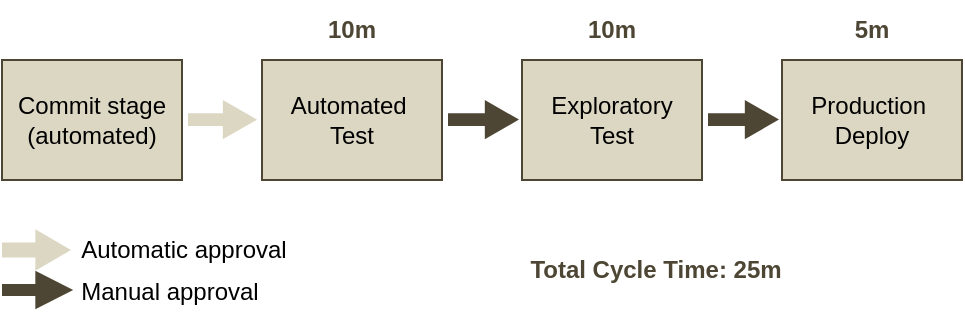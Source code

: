 <mxfile version="24.4.8" type="device">
  <diagram name="Сторінка-1" id="PEx04Ez_VIPiOsR-q6Ww">
    <mxGraphModel dx="1222" dy="686" grid="1" gridSize="10" guides="1" tooltips="1" connect="1" arrows="1" fold="1" page="1" pageScale="1" pageWidth="827" pageHeight="1169" math="0" shadow="0">
      <root>
        <mxCell id="0" />
        <mxCell id="1" parent="0" />
        <mxCell id="CcKJxFWTQj-phRsVFJVS-1" value="Commit stage&lt;div&gt;(automated)&lt;/div&gt;" style="rounded=0;whiteSpace=wrap;html=1;strokeColor=#4E4634;fillColor=#DCD7C3;" vertex="1" parent="1">
          <mxGeometry x="174" y="110" width="90" height="60" as="geometry" />
        </mxCell>
        <mxCell id="CcKJxFWTQj-phRsVFJVS-2" value="Automated&amp;nbsp;&lt;div&gt;Test&lt;/div&gt;" style="rounded=0;whiteSpace=wrap;html=1;strokeColor=#4E4634;fillColor=#DCD7C3;" vertex="1" parent="1">
          <mxGeometry x="304" y="110" width="90" height="60" as="geometry" />
        </mxCell>
        <mxCell id="CcKJxFWTQj-phRsVFJVS-3" value="Exploratory&lt;div&gt;Test&lt;/div&gt;" style="rounded=0;whiteSpace=wrap;html=1;strokeColor=#4E4634;fillColor=#DCD7C3;" vertex="1" parent="1">
          <mxGeometry x="434" y="110" width="90" height="60" as="geometry" />
        </mxCell>
        <mxCell id="CcKJxFWTQj-phRsVFJVS-4" value="Production&amp;nbsp;&lt;div&gt;Deploy&lt;/div&gt;" style="rounded=0;whiteSpace=wrap;html=1;strokeColor=#4E4634;fillColor=#DCD7C3;" vertex="1" parent="1">
          <mxGeometry x="564" y="110" width="90" height="60" as="geometry" />
        </mxCell>
        <mxCell id="CcKJxFWTQj-phRsVFJVS-5" value="" style="shape=flexArrow;endArrow=classic;html=1;rounded=0;strokeColor=#DCD7C3;startWidth=11.538;endWidth=11.538;startSize=6.665;endSize=4.864;fillColor=#DCD7C3;width=5.357;exitX=1.029;exitY=0.519;exitDx=0;exitDy=0;exitPerimeter=0;entryX=-0.028;entryY=0.511;entryDx=0;entryDy=0;entryPerimeter=0;" edge="1" parent="1">
          <mxGeometry width="50" height="50" relative="1" as="geometry">
            <mxPoint x="267" y="139.84" as="sourcePoint" />
            <mxPoint x="301" y="139.84" as="targetPoint" />
          </mxGeometry>
        </mxCell>
        <mxCell id="CcKJxFWTQj-phRsVFJVS-6" value="" style="shape=flexArrow;endArrow=classic;html=1;rounded=0;strokeColor=#4E4634;startWidth=11.538;endWidth=11.538;startSize=6.665;endSize=4.864;fillColor=#4E4634;width=5.357;exitX=1.025;exitY=0.509;exitDx=0;exitDy=0;exitPerimeter=0;entryX=-0.029;entryY=0.513;entryDx=0;entryDy=0;entryPerimeter=0;" edge="1" parent="1">
          <mxGeometry width="50" height="50" relative="1" as="geometry">
            <mxPoint x="397" y="139.79" as="sourcePoint" />
            <mxPoint x="432" y="139.79" as="targetPoint" />
          </mxGeometry>
        </mxCell>
        <mxCell id="CcKJxFWTQj-phRsVFJVS-7" value="" style="shape=flexArrow;endArrow=classic;html=1;rounded=0;strokeColor=#4E4634;startWidth=11.538;endWidth=11.538;startSize=6.665;endSize=4.864;fillColor=#4E4634;width=5.357;exitX=1.025;exitY=0.509;exitDx=0;exitDy=0;exitPerimeter=0;entryX=-0.029;entryY=0.513;entryDx=0;entryDy=0;entryPerimeter=0;" edge="1" parent="1">
          <mxGeometry width="50" height="50" relative="1" as="geometry">
            <mxPoint x="527" y="139.79" as="sourcePoint" />
            <mxPoint x="562" y="139.79" as="targetPoint" />
          </mxGeometry>
        </mxCell>
        <mxCell id="CcKJxFWTQj-phRsVFJVS-8" value="" style="shape=flexArrow;endArrow=classic;html=1;rounded=0;strokeColor=#DCD7C3;startWidth=11.538;endWidth=11.538;startSize=6.665;endSize=5.11;fillColor=#DCD7C3;width=6.479;exitX=1.029;exitY=0.519;exitDx=0;exitDy=0;exitPerimeter=0;entryX=-0.028;entryY=0.511;entryDx=0;entryDy=0;entryPerimeter=0;" edge="1" parent="1">
          <mxGeometry width="50" height="50" relative="1" as="geometry">
            <mxPoint x="174" y="205" as="sourcePoint" />
            <mxPoint x="208" y="205" as="targetPoint" />
          </mxGeometry>
        </mxCell>
        <mxCell id="CcKJxFWTQj-phRsVFJVS-9" value="" style="shape=flexArrow;endArrow=classic;html=1;rounded=0;strokeColor=#4E4634;startWidth=11.538;endWidth=11.538;startSize=6.665;endSize=5.445;fillColor=#4E4634;width=5.07;exitX=1.025;exitY=0.509;exitDx=0;exitDy=0;exitPerimeter=0;entryX=-0.029;entryY=0.513;entryDx=0;entryDy=0;entryPerimeter=0;" edge="1" parent="1">
          <mxGeometry width="50" height="50" relative="1" as="geometry">
            <mxPoint x="174" y="225" as="sourcePoint" />
            <mxPoint x="209" y="225" as="targetPoint" />
          </mxGeometry>
        </mxCell>
        <mxCell id="CcKJxFWTQj-phRsVFJVS-10" value="Automatic approval" style="text;html=1;align=center;verticalAlign=middle;whiteSpace=wrap;rounded=0;" vertex="1" parent="1">
          <mxGeometry x="195" y="190" width="140" height="30" as="geometry" />
        </mxCell>
        <mxCell id="CcKJxFWTQj-phRsVFJVS-11" value="Manual approval" style="text;html=1;align=center;verticalAlign=middle;whiteSpace=wrap;rounded=0;" vertex="1" parent="1">
          <mxGeometry x="188" y="211" width="140" height="30" as="geometry" />
        </mxCell>
        <mxCell id="CcKJxFWTQj-phRsVFJVS-12" value="&lt;font color=&quot;#4e4634&quot;&gt;&lt;b&gt;10m&lt;/b&gt;&lt;/font&gt;" style="text;html=1;align=center;verticalAlign=middle;whiteSpace=wrap;rounded=0;" vertex="1" parent="1">
          <mxGeometry x="319" y="80" width="60" height="30" as="geometry" />
        </mxCell>
        <mxCell id="CcKJxFWTQj-phRsVFJVS-13" value="&lt;font color=&quot;#4e4634&quot;&gt;&lt;b&gt;10m&lt;/b&gt;&lt;/font&gt;" style="text;html=1;align=center;verticalAlign=middle;whiteSpace=wrap;rounded=0;" vertex="1" parent="1">
          <mxGeometry x="449" y="80" width="60" height="30" as="geometry" />
        </mxCell>
        <mxCell id="CcKJxFWTQj-phRsVFJVS-14" value="&lt;font color=&quot;#4e4634&quot;&gt;&lt;b&gt;5m&lt;/b&gt;&lt;/font&gt;" style="text;html=1;align=center;verticalAlign=middle;whiteSpace=wrap;rounded=0;" vertex="1" parent="1">
          <mxGeometry x="579" y="80" width="60" height="30" as="geometry" />
        </mxCell>
        <mxCell id="CcKJxFWTQj-phRsVFJVS-15" value="&lt;font color=&quot;#4e4634&quot;&gt;&lt;b&gt;Total Cycle Time: 25m&lt;/b&gt;&lt;/font&gt;" style="text;html=1;align=center;verticalAlign=middle;whiteSpace=wrap;rounded=0;" vertex="1" parent="1">
          <mxGeometry x="423" y="200" width="156" height="30" as="geometry" />
        </mxCell>
      </root>
    </mxGraphModel>
  </diagram>
</mxfile>
